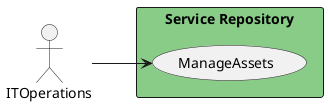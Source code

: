 @startuml

left to right direction
Actor "ITOperations" as ITOperations


rectangle "Service Repository" #88cc88 {
usecase "ManageAssets" as ManageAssets
    ITOperations --> ManageAssets
    }


@enduml
